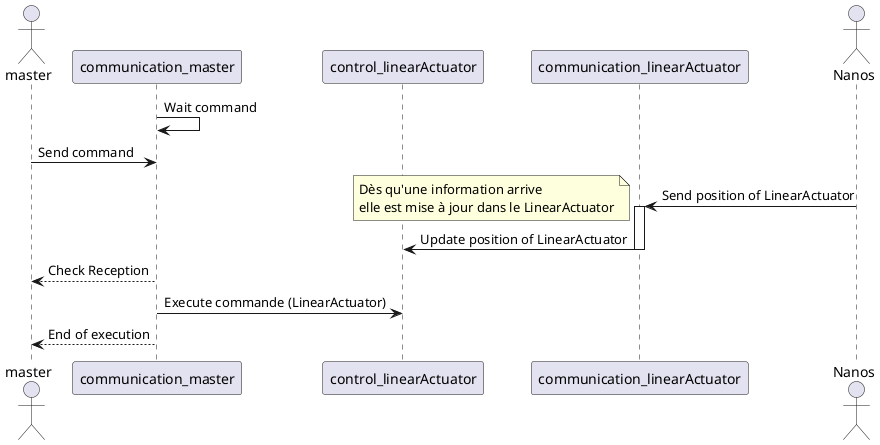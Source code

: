@startuml
'https://plantuml.com/sequence-diagram
actor master
participant communication_master            as com
participant control_linearActuator          as LA
participant communication_linearActuator    as nanoRX
actor       Nanos                           as nanos


com -> com : Wait command
master -> com : Send command

nanos -> nanoRX : Send position of LinearActuator
note left
Dès qu'une information arrive
elle est mise à jour dans le LinearActuator
end note
activate nanoRX

nanoRX -> LA : Update position of LinearActuator
deactivate nanoRX

master <-- com : Check Reception

com -> LA   : Execute commande (LinearActuator)

master <-- com : End of execution



@enduml